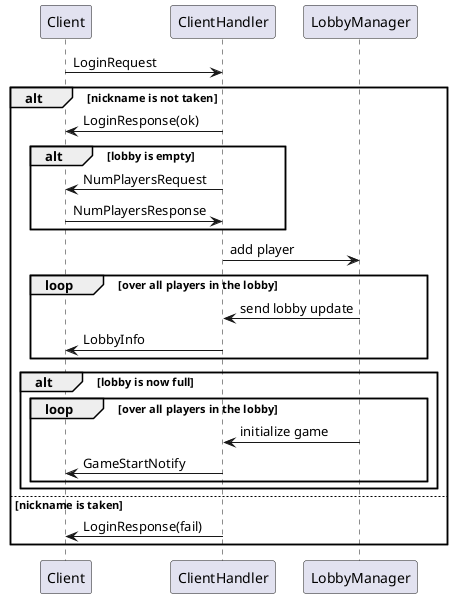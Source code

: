 @startuml
'https://plantuml.com/sequence-diagram

Client -> ClientHandler: LoginRequest
alt nickname is not taken
    ClientHandler -> Client: LoginResponse(ok)
    alt lobby is empty
        ClientHandler -> Client: NumPlayersRequest
        Client -> ClientHandler: NumPlayersResponse
    end
    ClientHandler -> LobbyManager: add player
    loop over all players in the lobby
                    LobbyManager -> ClientHandler: send lobby update
                    ClientHandler -> Client: LobbyInfo
    end
    alt lobby is now full
        loop over all players in the lobby
            LobbyManager -> ClientHandler: initialize game
            ClientHandler -> Client: GameStartNotify
        end
    end
else nickname is taken
ClientHandler -> Client: LoginResponse(fail)

end


@enduml